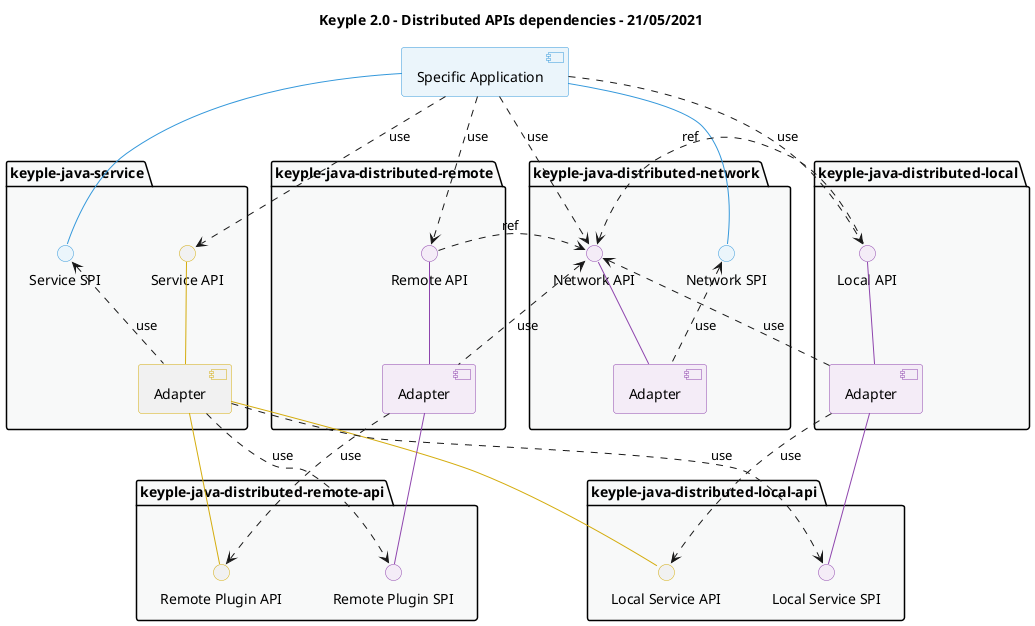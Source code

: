 @startuml
title
    Keyple 2.0 - Distributed APIs dependencies - 21/05/2021
end title

' == THEME ==

'Couleurs issues de : https://htmlcolorcodes.com/fr/tableau-de-couleur/tableau-de-couleur-design-plat/
!define COLOR_YELLOW D4AC0D
!define COLOR_RED E74C3C
!define COLOR_PURPLE 8E44AD
!define COLOR_BLUE 3498DB
!define COLOR_GREEN 27AE60
!define COLOR_GREY 2C3E50

!define C_GREY1 F8F9F9
!define C_GREY2 F2F3F4
!define C_GREY3 E5E7E9
!define C_GREY4 D7DBDD
!define C_GREY5 CACFD2
!define C_GREY6 BDC3C7
!define C_LINK 3498DB
!define C_USE 27AE60

skinparam Shadowing false
skinparam component {
    BorderColor #D4AC0D
    ' Red
    BackgroundColor<<red>> #FDEDEC
    BorderColor<<red>> #E74C3C
    ' Purple
    BackgroundColor<<purple>> #F4ECF7
    BorderColor<<purple>> #8E44AD
    ' blue
    BackgroundColor<<blue>> #EBF5FB
    BorderColor<<blue>> #3498DB
    ' Green
    BackgroundColor<<green>> #E9F7EF
    BorderColor<<green>> #27AE60
    ' Grey
    BackgroundColor<<grey>> #EAECEE
    BorderColor<<grey>> #2C3E50
}
skinparam interface {
    BorderColor #D4AC0D
    ' Red
    BackgroundColor<<red>> #FDEDEC
    BorderColor<<red>> #E74C3C
    ' Purple
    BackgroundColor<<purple>> #F4ECF7
    BorderColor<<purple>> #8E44AD
    ' blue
    BackgroundColor<<blue>> #EBF5FB
    BorderColor<<blue>> #3498DB
    ' Green
    BackgroundColor<<green>> #E9F7EF
    BorderColor<<green>> #27AE60
    ' Grey
    BackgroundColor<<grey>> #EAECEE
    BorderColor<<grey>> #2C3E50
}
hide <<red>> stereotype
hide <<purple>> stereotype
hide <<blue>> stereotype
hide <<green>> stereotype
hide <<grey>> stereotype

' == COMPONENTS ==

[Specific Application] as application <<blue>>
package "keyple-java-service" as packService {
    interface "Service API" as serviceApi
    interface "Service SPI" as serviceSpi <<blue>>
    [Adapter] as service
}
package "keyple-java-distributed-local" as packDistributedLocal {
    interface "Local API" as localApi <<purple>>
    [Adapter] as distributedLocal <<purple>>
}
package "keyple-java-distributed-network" as packDistributedNetwork {
    interface "Network API" as networkApi <<purple>>
    interface "Network SPI" as networkSpi <<blue>>
    [Adapter] as distributedNetwork <<purple>>
}
package "keyple-java-distributed-remote" as packDistributedRemote {
    interface "Remote API" as remoteApi <<purple>>
    [Adapter] as distributedRemote <<purple>>
}
package "keyple-java-distributed-remote-api" as packDistributedRemoteApi {
    interface "Remote Plugin SPI" as distributedRemoteSpi <<purple>>
    interface "Remote Plugin API" as distributedRemoteApi
}
package "keyple-java-distributed-local-api" as packDistributedLocalApi {
    interface "Local Service SPI" as distributedLocalSpi <<purple>>
    interface "Local Service API" as distributedLocalApi
}

' == ASSOCIATIONS ==

application -- serviceSpi #COLOR_BLUE
application -- networkSpi #COLOR_BLUE

service -up- serviceApi #COLOR_YELLOW
service -- distributedLocalApi #COLOR_YELLOW
service -- distributedRemoteApi #COLOR_YELLOW

distributedLocal -up- localApi #COLOR_PURPLE
distributedLocal -- distributedLocalSpi #COLOR_PURPLE

distributedNetwork -up- networkApi #COLOR_PURPLE

distributedRemote -up- remoteApi #COLOR_PURPLE
distributedRemote -- distributedRemoteSpi #COLOR_PURPLE

' USE

application ..> serviceApi : use
application ..> localApi : use
application ..> networkApi : use
application ..> remoteApi : use

service .up.> serviceSpi : use
service ..> distributedLocalSpi : use
service ..> distributedRemoteSpi : use

distributedLocal ..> distributedLocalApi : use
distributedLocal .up.> networkApi : use

localApi ..> networkApi : ref

distributedNetwork .up.> networkSpi : use

distributedRemote .up.> networkApi : use
distributedRemote ..> distributedRemoteApi : use

remoteApi ..> networkApi : ref

' == STYLE ==

package packDistributedLocal #C_GREY1 {
}
package packDistributedNetwork #C_GREY1 {
}
package packDistributedRemote #C_GREY1 {
}
package packService #C_GREY1 {
}
package packDistributedRemoteApi #C_GREY1 {
}
package packDistributedLocalApi #C_GREY1 {
}

@enduml